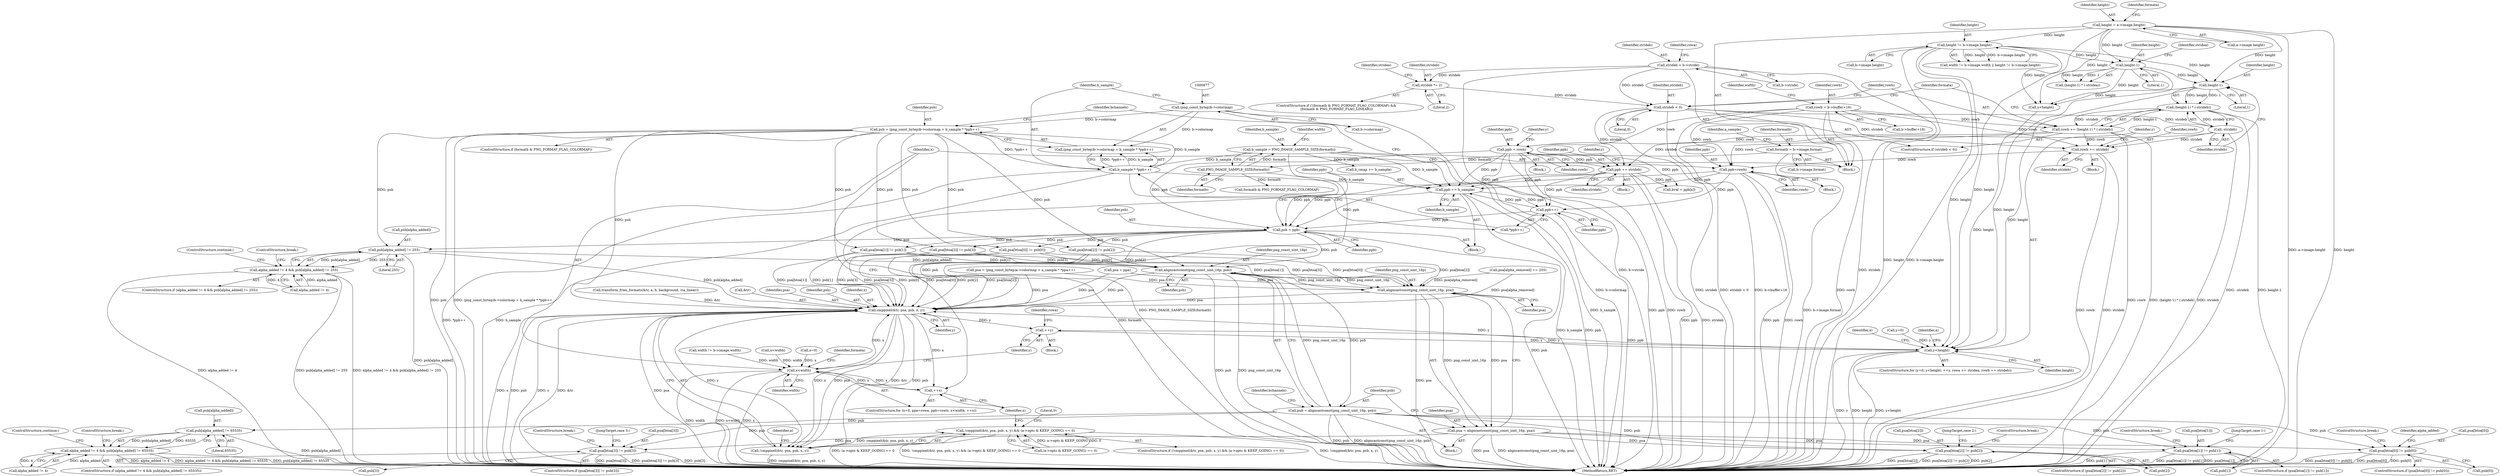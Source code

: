 digraph "0_Android_9d4853418ab2f754c2b63e091c29c5529b8b86ca_27@array" {
"1001047" [label="(Call,psb[alpha_added] != 255)"];
"1000873" [label="(Call,psb = (png_const_bytep)b->colormap + b_sample * *ppb++)"];
"1000876" [label="(Call,(png_const_bytep)b->colormap)"];
"1000881" [label="(Call,b_sample * *ppb++)"];
"1000211" [label="(Call,b_sample = PNG_IMAGE_SAMPLE_SIZE(formatb))"];
"1000213" [label="(Call,PNG_IMAGE_SAMPLE_SIZE(formatb))"];
"1000198" [label="(Call,formatb = b->image.format)"];
"1000888" [label="(Call,psb = ppb)"];
"1000833" [label="(Call,ppb=rowb)"];
"1000817" [label="(Call,rowb += strideb)"];
"1000291" [label="(Call,strideb < 0)"];
"1000152" [label="(Call,strideb = b->stride)"];
"1000275" [label="(Call,strideb *= 2)"];
"1000300" [label="(Call,-strideb)"];
"1000166" [label="(Call,rowb = b->buffer+16)"];
"1000294" [label="(Call,rowb += (height-1) * (-strideb))"];
"1000296" [label="(Call,(height-1) * (-strideb))"];
"1000297" [label="(Call,height-1)"];
"1000285" [label="(Call,height-1)"];
"1000230" [label="(Call,height != b->image.height)"];
"1000182" [label="(Call,height = a->image.height)"];
"1000884" [label="(Call,ppb++)"];
"1000891" [label="(Call,ppb += b_sample)"];
"1000352" [label="(Call,ppb += strideb)"];
"1000329" [label="(Call,ppb = rowb)"];
"1000911" [label="(Call,aligncastconst(png_const_uint_16p, psb))"];
"1000905" [label="(Call,aligncastconst(png_const_uint_16p, psa))"];
"1000903" [label="(Call,pua = aligncastconst(png_const_uint_16p, psa))"];
"1000919" [label="(Call,pua[btoa[3]] != pub[3])"];
"1000931" [label="(Call,pua[btoa[2]] != pub[2])"];
"1000943" [label="(Call,pua[btoa[1]] != pub[1])"];
"1000955" [label="(Call,pua[btoa[0]] != pub[0])"];
"1001059" [label="(Call,cmppixel(&tr, psa, psb, x, y))"];
"1000811" [label="(Call,++y)"];
"1000807" [label="(Call,y<height)"];
"1000839" [label="(Call,++x)"];
"1000836" [label="(Call,x<width)"];
"1001058" [label="(Call,!cmppixel(&tr, psa, psb, x, y))"];
"1001057" [label="(Call,!cmppixel(&tr, psa, psb, x, y) && (a->opts & KEEP_GOING) == 0)"];
"1000909" [label="(Call,pub = aligncastconst(png_const_uint_16p, psb))"];
"1000970" [label="(Call,pub[alpha_added] != 65535)"];
"1000966" [label="(Call,alpha_added != 4 && pub[alpha_added] != 65535)"];
"1001043" [label="(Call,alpha_added != 4 && psb[alpha_added] != 255)"];
"1000224" [label="(Identifier,width)"];
"1000910" [label="(Identifier,pub)"];
"1000890" [label="(Identifier,ppb)"];
"1000827" [label="(Identifier,x)"];
"1000275" [label="(Call,strideb *= 2)"];
"1001058" [label="(Call,!cmppixel(&tr, psa, psb, x, y))"];
"1000277" [label="(Literal,2)"];
"1001052" [label="(ControlStructure,break;)"];
"1000967" [label="(Call,alpha_added != 4)"];
"1001053" [label="(ControlStructure,continue;)"];
"1000810" [label="(Block,)"];
"1000888" [label="(Call,psb = ppb)"];
"1000881" [label="(Call,b_sample * *ppb++)"];
"1000931" [label="(Call,pua[btoa[2]] != pub[2])"];
"1000166" [label="(Call,rowb = b->buffer+16)"];
"1000848" [label="(Call,psa = (png_const_bytep)a->colormap + a_sample * *ppa++)"];
"1000335" [label="(Identifier,y)"];
"1000970" [label="(Call,pub[alpha_added] != 65535)"];
"1000956" [label="(Call,pua[btoa[0]])"];
"1000804" [label="(Call,y=0)"];
"1000815" [label="(Identifier,rowa)"];
"1001057" [label="(Call,!cmppixel(&tr, psa, psb, x, y) && (a->opts & KEEP_GOING) == 0)"];
"1000183" [label="(Identifier,height)"];
"1001069" [label="(Identifier,a)"];
"1000875" [label="(Call,(png_const_bytep)b->colormap + b_sample * *ppb++)"];
"1000213" [label="(Call,PNG_IMAGE_SAMPLE_SIZE(formatb))"];
"1000301" [label="(Identifier,strideb)"];
"1000974" [label="(Literal,65535)"];
"1001008" [label="(Call,psa[btoa[2]] != psb[2])"];
"1000873" [label="(Call,psb = (png_const_bytep)b->colormap + b_sample * *ppb++)"];
"1000918" [label="(ControlStructure,if (pua[btoa[3]] != pub[3]))"];
"1000175" [label="(Identifier,width)"];
"1000952" [label="(ControlStructure,break;)"];
"1000298" [label="(Identifier,height)"];
"1000889" [label="(Identifier,psb)"];
"1000961" [label="(Call,pub[0])"];
"1000876" [label="(Call,(png_const_bytep)b->colormap)"];
"1000297" [label="(Call,height-1)"];
"1000869" [label="(ControlStructure,if (formatb & PNG_FORMAT_FLAG_COLORMAP))"];
"1000996" [label="(Call,psa[btoa[3]] != psb[3])"];
"1000308" [label="(Block,)"];
"1000901" [label="(Block,)"];
"1000836" [label="(Call,x<width)"];
"1000818" [label="(Identifier,rowb)"];
"1000824" [label="(ControlStructure,for (x=0, ppa=rowa, ppb=rowb; x<width; ++x))"];
"1000222" [label="(Call,width != b->image.width || height != b->image.height)"];
"1000819" [label="(Identifier,strideb)"];
"1000199" [label="(Identifier,formatb)"];
"1000813" [label="(Block,)"];
"1001074" [label="(Literal,0)"];
"1000361" [label="(Call,x<width)"];
"1000834" [label="(Identifier,ppb)"];
"1000299" [label="(Literal,1)"];
"1000330" [label="(Identifier,ppb)"];
"1000878" [label="(Call,b->colormap)"];
"1000906" [label="(Identifier,png_const_uint_16p)"];
"1000893" [label="(Identifier,b_sample)"];
"1000329" [label="(Call,ppb = rowb)"];
"1000168" [label="(Call,b->buffer+16)"];
"1000885" [label="(Identifier,ppb)"];
"1000912" [label="(Identifier,png_const_uint_16p)"];
"1001066" [label="(Call,(a->opts & KEEP_GOING) == 0)"];
"1000286" [label="(Identifier,height)"];
"1000811" [label="(Call,++y)"];
"1000152" [label="(Call,strideb = b->stride)"];
"1000884" [label="(Call,ppb++)"];
"1000829" [label="(Block,)"];
"1000212" [label="(Identifier,b_sample)"];
"1000230" [label="(Call,height != b->image.height)"];
"1000159" [label="(Identifier,rowa)"];
"1000198" [label="(Call,formatb = b->image.format)"];
"1000191" [label="(Identifier,formata)"];
"1000975" [label="(ControlStructure,break;)"];
"1000943" [label="(Call,pua[btoa[1]] != pub[1])"];
"1001060" [label="(Call,&tr)"];
"1001062" [label="(Identifier,psa)"];
"1000930" [label="(ControlStructure,if (pua[btoa[2]] != pub[2]))"];
"1000909" [label="(Call,pub = aligncastconst(png_const_uint_16p, psb))"];
"1000826" [label="(Call,x=0)"];
"1000341" [label="(Call,y<height)"];
"1000144" [label="(Block,)"];
"1000954" [label="(ControlStructure,if (pua[btoa[0]] != pub[0]))"];
"1000964" [label="(ControlStructure,break;)"];
"1000937" [label="(Call,pub[2])"];
"1000920" [label="(Call,pua[btoa[3]])"];
"1000352" [label="(Call,ppb += strideb)"];
"1000284" [label="(Call,(height-1) * (-stridea))"];
"1000904" [label="(Identifier,pua)"];
"1000846" [label="(Identifier,formata)"];
"1000883" [label="(Call,*ppb++)"];
"1000153" [label="(Identifier,strideb)"];
"1000300" [label="(Call,-strideb)"];
"1000287" [label="(Literal,1)"];
"1000232" [label="(Call,b->image.height)"];
"1001047" [label="(Call,psb[alpha_added] != 255)"];
"1000154" [label="(Call,b->stride)"];
"1000892" [label="(Identifier,ppb)"];
"1000907" [label="(Identifier,psa)"];
"1000903" [label="(Call,pua = aligncastconst(png_const_uint_16p, psa))"];
"1000928" [label="(ControlStructure,break;)"];
"1000971" [label="(Call,pub[alpha_added])"];
"1000835" [label="(Identifier,rowb)"];
"1000985" [label="(Call,psa[alpha_removed] == 255)"];
"1001063" [label="(Identifier,psb)"];
"1000803" [label="(ControlStructure,for (y=0; y<height; ++y, rowa += stridea, rowb += strideb))"];
"1000919" [label="(Call,pua[btoa[3]] != pub[3])"];
"1000285" [label="(Call,height-1)"];
"1000291" [label="(Call,strideb < 0)"];
"1000891" [label="(Call,ppb += b_sample)"];
"1000200" [label="(Call,b->image.format)"];
"1000968" [label="(Identifier,alpha_added)"];
"1000184" [label="(Call,a->image.height)"];
"1000887" [label="(Block,)"];
"1000966" [label="(Call,alpha_added != 4 && pub[alpha_added] != 65535)"];
"1000342" [label="(Identifier,y)"];
"1000809" [label="(Identifier,height)"];
"1001051" [label="(Literal,255)"];
"1000942" [label="(ControlStructure,if (pua[btoa[1]] != pub[1]))"];
"1000447" [label="(Call,b_cmap += b_sample)"];
"1000292" [label="(Identifier,strideb)"];
"1000269" [label="(Call,formatb & PNG_FORMAT_FLAG_COLORMAP)"];
"1000266" [label="(ControlStructure,if (!(formatb & PNG_FORMAT_FLAG_COLORMAP) &&\n (formatb & PNG_FORMAT_FLAG_LINEAR)))"];
"1000211" [label="(Call,b_sample = PNG_IMAGE_SAMPLE_SIZE(formatb))"];
"1000882" [label="(Identifier,b_sample)"];
"1000949" [label="(Call,pub[1])"];
"1000837" [label="(Identifier,x)"];
"1000808" [label="(Identifier,y)"];
"1000290" [label="(ControlStructure,if (strideb < 0))"];
"1000817" [label="(Call,rowb += strideb)"];
"1000976" [label="(ControlStructure,continue;)"];
"1000293" [label="(Literal,0)"];
"1000223" [label="(Call,width != b->image.width)"];
"1000304" [label="(Identifier,formata)"];
"1001128" [label="(MethodReturn,RET)"];
"1000833" [label="(Call,ppb=rowb)"];
"1000940" [label="(ControlStructure,break;)"];
"1001078" [label="(Identifier,a)"];
"1000874" [label="(Identifier,psb)"];
"1001056" [label="(ControlStructure,if (!cmppixel(&tr, psa, psb, x, y) && (a->opts & KEEP_GOING) == 0))"];
"1000276" [label="(Identifier,strideb)"];
"1000207" [label="(Identifier,a_sample)"];
"1000294" [label="(Call,rowb += (height-1) * (-strideb))"];
"1001044" [label="(Call,alpha_added != 4)"];
"1000289" [label="(Identifier,stridea)"];
"1000280" [label="(Identifier,stridea)"];
"1000348" [label="(Block,)"];
"1000932" [label="(Call,pua[btoa[2]])"];
"1001064" [label="(Identifier,x)"];
"1001042" [label="(ControlStructure,if (alpha_added != 4 && psb[alpha_added] != 255))"];
"1000863" [label="(Call,psa = ppa)"];
"1000368" [label="(Call,bval = ppb[x])"];
"1000925" [label="(Call,pub[3])"];
"1000295" [label="(Identifier,rowb)"];
"1000905" [label="(Call,aligncastconst(png_const_uint_16p, psa))"];
"1000296" [label="(Call,(height-1) * (-strideb))"];
"1000941" [label="(JumpTarget,case 2:)"];
"1000840" [label="(Identifier,x)"];
"1000807" [label="(Call,y<height)"];
"1000929" [label="(JumpTarget,case 3:)"];
"1000247" [label="(Call,transform_from_formats(&tr, a, b, background, via_linear))"];
"1000354" [label="(Identifier,strideb)"];
"1000182" [label="(Call,height = a->image.height)"];
"1001043" [label="(Call,alpha_added != 4 && psb[alpha_added] != 255)"];
"1000911" [label="(Call,aligncastconst(png_const_uint_16p, psb))"];
"1000839" [label="(Call,++x)"];
"1001048" [label="(Call,psb[alpha_added])"];
"1000214" [label="(Identifier,formatb)"];
"1001065" [label="(Identifier,y)"];
"1001059" [label="(Call,cmppixel(&tr, psa, psb, x, y))"];
"1000944" [label="(Call,pua[btoa[1]])"];
"1000955" [label="(Call,pua[btoa[0]] != pub[0])"];
"1000812" [label="(Identifier,y)"];
"1000231" [label="(Identifier,height)"];
"1000915" [label="(Identifier,bchannels)"];
"1000331" [label="(Identifier,rowb)"];
"1001020" [label="(Call,psa[btoa[1]] != psb[1])"];
"1000913" [label="(Identifier,psb)"];
"1000965" [label="(ControlStructure,if (alpha_added != 4 && pub[alpha_added] != 65535))"];
"1000838" [label="(Identifier,width)"];
"1000353" [label="(Identifier,ppb)"];
"1001032" [label="(Call,psa[btoa[0]] != psb[0])"];
"1000167" [label="(Identifier,rowb)"];
"1000895" [label="(Identifier,bchannels)"];
"1000953" [label="(JumpTarget,case 1:)"];
"1001047" -> "1001043"  [label="AST: "];
"1001047" -> "1001051"  [label="CFG: "];
"1001048" -> "1001047"  [label="AST: "];
"1001051" -> "1001047"  [label="AST: "];
"1001043" -> "1001047"  [label="CFG: "];
"1001047" -> "1001128"  [label="DDG: psb[alpha_added]"];
"1001047" -> "1000911"  [label="DDG: psb[alpha_added]"];
"1001047" -> "1001043"  [label="DDG: psb[alpha_added]"];
"1001047" -> "1001043"  [label="DDG: 255"];
"1000873" -> "1001047"  [label="DDG: psb"];
"1000888" -> "1001047"  [label="DDG: psb"];
"1001047" -> "1001059"  [label="DDG: psb[alpha_added]"];
"1000873" -> "1000869"  [label="AST: "];
"1000873" -> "1000875"  [label="CFG: "];
"1000874" -> "1000873"  [label="AST: "];
"1000875" -> "1000873"  [label="AST: "];
"1000895" -> "1000873"  [label="CFG: "];
"1000873" -> "1001128"  [label="DDG: psb"];
"1000873" -> "1001128"  [label="DDG: (png_const_bytep)b->colormap + b_sample * *ppb++"];
"1000876" -> "1000873"  [label="DDG: b->colormap"];
"1000881" -> "1000873"  [label="DDG: b_sample"];
"1000881" -> "1000873"  [label="DDG: *ppb++"];
"1000873" -> "1000911"  [label="DDG: psb"];
"1000873" -> "1000996"  [label="DDG: psb"];
"1000873" -> "1001008"  [label="DDG: psb"];
"1000873" -> "1001020"  [label="DDG: psb"];
"1000873" -> "1001032"  [label="DDG: psb"];
"1000873" -> "1001059"  [label="DDG: psb"];
"1000876" -> "1000875"  [label="AST: "];
"1000876" -> "1000878"  [label="CFG: "];
"1000877" -> "1000876"  [label="AST: "];
"1000878" -> "1000876"  [label="AST: "];
"1000882" -> "1000876"  [label="CFG: "];
"1000876" -> "1001128"  [label="DDG: b->colormap"];
"1000876" -> "1000875"  [label="DDG: b->colormap"];
"1000881" -> "1000875"  [label="AST: "];
"1000881" -> "1000883"  [label="CFG: "];
"1000882" -> "1000881"  [label="AST: "];
"1000883" -> "1000881"  [label="AST: "];
"1000875" -> "1000881"  [label="CFG: "];
"1000881" -> "1001128"  [label="DDG: *ppb++"];
"1000881" -> "1001128"  [label="DDG: b_sample"];
"1000881" -> "1000875"  [label="DDG: b_sample"];
"1000881" -> "1000875"  [label="DDG: *ppb++"];
"1000211" -> "1000881"  [label="DDG: b_sample"];
"1000881" -> "1000891"  [label="DDG: b_sample"];
"1000211" -> "1000144"  [label="AST: "];
"1000211" -> "1000213"  [label="CFG: "];
"1000212" -> "1000211"  [label="AST: "];
"1000213" -> "1000211"  [label="AST: "];
"1000224" -> "1000211"  [label="CFG: "];
"1000211" -> "1001128"  [label="DDG: b_sample"];
"1000211" -> "1001128"  [label="DDG: PNG_IMAGE_SAMPLE_SIZE(formatb)"];
"1000213" -> "1000211"  [label="DDG: formatb"];
"1000211" -> "1000447"  [label="DDG: b_sample"];
"1000211" -> "1000891"  [label="DDG: b_sample"];
"1000213" -> "1000214"  [label="CFG: "];
"1000214" -> "1000213"  [label="AST: "];
"1000213" -> "1001128"  [label="DDG: formatb"];
"1000198" -> "1000213"  [label="DDG: formatb"];
"1000213" -> "1000269"  [label="DDG: formatb"];
"1000198" -> "1000144"  [label="AST: "];
"1000198" -> "1000200"  [label="CFG: "];
"1000199" -> "1000198"  [label="AST: "];
"1000200" -> "1000198"  [label="AST: "];
"1000207" -> "1000198"  [label="CFG: "];
"1000198" -> "1001128"  [label="DDG: b->image.format"];
"1000888" -> "1000887"  [label="AST: "];
"1000888" -> "1000890"  [label="CFG: "];
"1000889" -> "1000888"  [label="AST: "];
"1000890" -> "1000888"  [label="AST: "];
"1000892" -> "1000888"  [label="CFG: "];
"1000888" -> "1001128"  [label="DDG: psb"];
"1000833" -> "1000888"  [label="DDG: ppb"];
"1000884" -> "1000888"  [label="DDG: ppb"];
"1000891" -> "1000888"  [label="DDG: ppb"];
"1000352" -> "1000888"  [label="DDG: ppb"];
"1000329" -> "1000888"  [label="DDG: ppb"];
"1000888" -> "1000911"  [label="DDG: psb"];
"1000888" -> "1000996"  [label="DDG: psb"];
"1000888" -> "1001008"  [label="DDG: psb"];
"1000888" -> "1001020"  [label="DDG: psb"];
"1000888" -> "1001032"  [label="DDG: psb"];
"1000888" -> "1001059"  [label="DDG: psb"];
"1000833" -> "1000829"  [label="AST: "];
"1000833" -> "1000835"  [label="CFG: "];
"1000834" -> "1000833"  [label="AST: "];
"1000835" -> "1000833"  [label="AST: "];
"1000837" -> "1000833"  [label="CFG: "];
"1000833" -> "1001128"  [label="DDG: ppb"];
"1000833" -> "1001128"  [label="DDG: rowb"];
"1000817" -> "1000833"  [label="DDG: rowb"];
"1000166" -> "1000833"  [label="DDG: rowb"];
"1000294" -> "1000833"  [label="DDG: rowb"];
"1000833" -> "1000884"  [label="DDG: ppb"];
"1000833" -> "1000891"  [label="DDG: ppb"];
"1000817" -> "1000813"  [label="AST: "];
"1000817" -> "1000819"  [label="CFG: "];
"1000818" -> "1000817"  [label="AST: "];
"1000819" -> "1000817"  [label="AST: "];
"1000808" -> "1000817"  [label="CFG: "];
"1000817" -> "1001128"  [label="DDG: rowb"];
"1000817" -> "1001128"  [label="DDG: strideb"];
"1000291" -> "1000817"  [label="DDG: strideb"];
"1000300" -> "1000817"  [label="DDG: strideb"];
"1000166" -> "1000817"  [label="DDG: rowb"];
"1000294" -> "1000817"  [label="DDG: rowb"];
"1000291" -> "1000290"  [label="AST: "];
"1000291" -> "1000293"  [label="CFG: "];
"1000292" -> "1000291"  [label="AST: "];
"1000293" -> "1000291"  [label="AST: "];
"1000295" -> "1000291"  [label="CFG: "];
"1000304" -> "1000291"  [label="CFG: "];
"1000291" -> "1001128"  [label="DDG: strideb < 0"];
"1000291" -> "1001128"  [label="DDG: strideb"];
"1000152" -> "1000291"  [label="DDG: strideb"];
"1000275" -> "1000291"  [label="DDG: strideb"];
"1000291" -> "1000300"  [label="DDG: strideb"];
"1000291" -> "1000352"  [label="DDG: strideb"];
"1000152" -> "1000144"  [label="AST: "];
"1000152" -> "1000154"  [label="CFG: "];
"1000153" -> "1000152"  [label="AST: "];
"1000154" -> "1000152"  [label="AST: "];
"1000159" -> "1000152"  [label="CFG: "];
"1000152" -> "1001128"  [label="DDG: strideb"];
"1000152" -> "1001128"  [label="DDG: b->stride"];
"1000152" -> "1000275"  [label="DDG: strideb"];
"1000275" -> "1000266"  [label="AST: "];
"1000275" -> "1000277"  [label="CFG: "];
"1000276" -> "1000275"  [label="AST: "];
"1000277" -> "1000275"  [label="AST: "];
"1000280" -> "1000275"  [label="CFG: "];
"1000300" -> "1000296"  [label="AST: "];
"1000300" -> "1000301"  [label="CFG: "];
"1000301" -> "1000300"  [label="AST: "];
"1000296" -> "1000300"  [label="CFG: "];
"1000300" -> "1001128"  [label="DDG: strideb"];
"1000300" -> "1000296"  [label="DDG: strideb"];
"1000300" -> "1000352"  [label="DDG: strideb"];
"1000166" -> "1000144"  [label="AST: "];
"1000166" -> "1000168"  [label="CFG: "];
"1000167" -> "1000166"  [label="AST: "];
"1000168" -> "1000166"  [label="AST: "];
"1000175" -> "1000166"  [label="CFG: "];
"1000166" -> "1001128"  [label="DDG: b->buffer+16"];
"1000166" -> "1001128"  [label="DDG: rowb"];
"1000166" -> "1000294"  [label="DDG: rowb"];
"1000166" -> "1000329"  [label="DDG: rowb"];
"1000294" -> "1000290"  [label="AST: "];
"1000294" -> "1000296"  [label="CFG: "];
"1000295" -> "1000294"  [label="AST: "];
"1000296" -> "1000294"  [label="AST: "];
"1000304" -> "1000294"  [label="CFG: "];
"1000294" -> "1001128"  [label="DDG: (height-1) * (-strideb)"];
"1000294" -> "1001128"  [label="DDG: rowb"];
"1000296" -> "1000294"  [label="DDG: height-1"];
"1000296" -> "1000294"  [label="DDG: -strideb"];
"1000294" -> "1000329"  [label="DDG: rowb"];
"1000297" -> "1000296"  [label="AST: "];
"1000296" -> "1001128"  [label="DDG: -strideb"];
"1000296" -> "1001128"  [label="DDG: height-1"];
"1000297" -> "1000296"  [label="DDG: height"];
"1000297" -> "1000296"  [label="DDG: 1"];
"1000297" -> "1000299"  [label="CFG: "];
"1000298" -> "1000297"  [label="AST: "];
"1000299" -> "1000297"  [label="AST: "];
"1000301" -> "1000297"  [label="CFG: "];
"1000285" -> "1000297"  [label="DDG: height"];
"1000230" -> "1000297"  [label="DDG: height"];
"1000182" -> "1000297"  [label="DDG: height"];
"1000297" -> "1000341"  [label="DDG: height"];
"1000297" -> "1000807"  [label="DDG: height"];
"1000285" -> "1000284"  [label="AST: "];
"1000285" -> "1000287"  [label="CFG: "];
"1000286" -> "1000285"  [label="AST: "];
"1000287" -> "1000285"  [label="AST: "];
"1000289" -> "1000285"  [label="CFG: "];
"1000285" -> "1000284"  [label="DDG: height"];
"1000285" -> "1000284"  [label="DDG: 1"];
"1000230" -> "1000285"  [label="DDG: height"];
"1000182" -> "1000285"  [label="DDG: height"];
"1000285" -> "1000341"  [label="DDG: height"];
"1000285" -> "1000807"  [label="DDG: height"];
"1000230" -> "1000222"  [label="AST: "];
"1000230" -> "1000232"  [label="CFG: "];
"1000231" -> "1000230"  [label="AST: "];
"1000232" -> "1000230"  [label="AST: "];
"1000222" -> "1000230"  [label="CFG: "];
"1000230" -> "1001128"  [label="DDG: height"];
"1000230" -> "1001128"  [label="DDG: b->image.height"];
"1000230" -> "1000222"  [label="DDG: height"];
"1000230" -> "1000222"  [label="DDG: b->image.height"];
"1000182" -> "1000230"  [label="DDG: height"];
"1000230" -> "1000341"  [label="DDG: height"];
"1000230" -> "1000807"  [label="DDG: height"];
"1000182" -> "1000144"  [label="AST: "];
"1000182" -> "1000184"  [label="CFG: "];
"1000183" -> "1000182"  [label="AST: "];
"1000184" -> "1000182"  [label="AST: "];
"1000191" -> "1000182"  [label="CFG: "];
"1000182" -> "1001128"  [label="DDG: a->image.height"];
"1000182" -> "1001128"  [label="DDG: height"];
"1000182" -> "1000341"  [label="DDG: height"];
"1000182" -> "1000807"  [label="DDG: height"];
"1000884" -> "1000883"  [label="AST: "];
"1000884" -> "1000885"  [label="CFG: "];
"1000885" -> "1000884"  [label="AST: "];
"1000883" -> "1000884"  [label="CFG: "];
"1000884" -> "1001128"  [label="DDG: ppb"];
"1000891" -> "1000884"  [label="DDG: ppb"];
"1000352" -> "1000884"  [label="DDG: ppb"];
"1000329" -> "1000884"  [label="DDG: ppb"];
"1000884" -> "1000891"  [label="DDG: ppb"];
"1000891" -> "1000887"  [label="AST: "];
"1000891" -> "1000893"  [label="CFG: "];
"1000892" -> "1000891"  [label="AST: "];
"1000893" -> "1000891"  [label="AST: "];
"1000895" -> "1000891"  [label="CFG: "];
"1000891" -> "1001128"  [label="DDG: b_sample"];
"1000891" -> "1001128"  [label="DDG: ppb"];
"1000352" -> "1000891"  [label="DDG: ppb"];
"1000329" -> "1000891"  [label="DDG: ppb"];
"1000352" -> "1000348"  [label="AST: "];
"1000352" -> "1000354"  [label="CFG: "];
"1000353" -> "1000352"  [label="AST: "];
"1000354" -> "1000352"  [label="AST: "];
"1000342" -> "1000352"  [label="CFG: "];
"1000352" -> "1001128"  [label="DDG: ppb"];
"1000352" -> "1001128"  [label="DDG: strideb"];
"1000329" -> "1000352"  [label="DDG: ppb"];
"1000352" -> "1000368"  [label="DDG: ppb"];
"1000329" -> "1000308"  [label="AST: "];
"1000329" -> "1000331"  [label="CFG: "];
"1000330" -> "1000329"  [label="AST: "];
"1000331" -> "1000329"  [label="AST: "];
"1000335" -> "1000329"  [label="CFG: "];
"1000329" -> "1001128"  [label="DDG: rowb"];
"1000329" -> "1001128"  [label="DDG: ppb"];
"1000329" -> "1000368"  [label="DDG: ppb"];
"1000911" -> "1000909"  [label="AST: "];
"1000911" -> "1000913"  [label="CFG: "];
"1000912" -> "1000911"  [label="AST: "];
"1000913" -> "1000911"  [label="AST: "];
"1000909" -> "1000911"  [label="CFG: "];
"1000911" -> "1001128"  [label="DDG: png_const_uint_16p"];
"1000911" -> "1001128"  [label="DDG: psb"];
"1000911" -> "1000905"  [label="DDG: png_const_uint_16p"];
"1000911" -> "1000909"  [label="DDG: png_const_uint_16p"];
"1000911" -> "1000909"  [label="DDG: psb"];
"1000905" -> "1000911"  [label="DDG: png_const_uint_16p"];
"1001020" -> "1000911"  [label="DDG: psb[1]"];
"1001032" -> "1000911"  [label="DDG: psb[0]"];
"1000996" -> "1000911"  [label="DDG: psb[3]"];
"1001008" -> "1000911"  [label="DDG: psb[2]"];
"1000911" -> "1001059"  [label="DDG: psb"];
"1000905" -> "1000903"  [label="AST: "];
"1000905" -> "1000907"  [label="CFG: "];
"1000906" -> "1000905"  [label="AST: "];
"1000907" -> "1000905"  [label="AST: "];
"1000903" -> "1000905"  [label="CFG: "];
"1000905" -> "1001128"  [label="DDG: psa"];
"1000905" -> "1000903"  [label="DDG: png_const_uint_16p"];
"1000905" -> "1000903"  [label="DDG: psa"];
"1000848" -> "1000905"  [label="DDG: psa"];
"1001020" -> "1000905"  [label="DDG: psa[btoa[1]]"];
"1001008" -> "1000905"  [label="DDG: psa[btoa[2]]"];
"1001032" -> "1000905"  [label="DDG: psa[btoa[0]]"];
"1000985" -> "1000905"  [label="DDG: psa[alpha_removed]"];
"1000996" -> "1000905"  [label="DDG: psa[btoa[3]]"];
"1000863" -> "1000905"  [label="DDG: psa"];
"1000905" -> "1001059"  [label="DDG: psa"];
"1000903" -> "1000901"  [label="AST: "];
"1000904" -> "1000903"  [label="AST: "];
"1000910" -> "1000903"  [label="CFG: "];
"1000903" -> "1001128"  [label="DDG: pua"];
"1000903" -> "1001128"  [label="DDG: aligncastconst(png_const_uint_16p, psa)"];
"1000903" -> "1000919"  [label="DDG: pua"];
"1000903" -> "1000931"  [label="DDG: pua"];
"1000903" -> "1000943"  [label="DDG: pua"];
"1000903" -> "1000955"  [label="DDG: pua"];
"1000919" -> "1000918"  [label="AST: "];
"1000919" -> "1000925"  [label="CFG: "];
"1000920" -> "1000919"  [label="AST: "];
"1000925" -> "1000919"  [label="AST: "];
"1000928" -> "1000919"  [label="CFG: "];
"1000929" -> "1000919"  [label="CFG: "];
"1000919" -> "1001128"  [label="DDG: pua[btoa[3]]"];
"1000919" -> "1001128"  [label="DDG: pua[btoa[3]] != pub[3]"];
"1000919" -> "1001128"  [label="DDG: pub[3]"];
"1000909" -> "1000919"  [label="DDG: pub"];
"1000931" -> "1000930"  [label="AST: "];
"1000931" -> "1000937"  [label="CFG: "];
"1000932" -> "1000931"  [label="AST: "];
"1000937" -> "1000931"  [label="AST: "];
"1000940" -> "1000931"  [label="CFG: "];
"1000941" -> "1000931"  [label="CFG: "];
"1000931" -> "1001128"  [label="DDG: pub[2]"];
"1000931" -> "1001128"  [label="DDG: pua[btoa[2]]"];
"1000931" -> "1001128"  [label="DDG: pua[btoa[2]] != pub[2]"];
"1000909" -> "1000931"  [label="DDG: pub"];
"1000943" -> "1000942"  [label="AST: "];
"1000943" -> "1000949"  [label="CFG: "];
"1000944" -> "1000943"  [label="AST: "];
"1000949" -> "1000943"  [label="AST: "];
"1000952" -> "1000943"  [label="CFG: "];
"1000953" -> "1000943"  [label="CFG: "];
"1000943" -> "1001128"  [label="DDG: pua[btoa[1]] != pub[1]"];
"1000943" -> "1001128"  [label="DDG: pua[btoa[1]]"];
"1000943" -> "1001128"  [label="DDG: pub[1]"];
"1000909" -> "1000943"  [label="DDG: pub"];
"1000955" -> "1000954"  [label="AST: "];
"1000955" -> "1000961"  [label="CFG: "];
"1000956" -> "1000955"  [label="AST: "];
"1000961" -> "1000955"  [label="AST: "];
"1000964" -> "1000955"  [label="CFG: "];
"1000968" -> "1000955"  [label="CFG: "];
"1000955" -> "1001128"  [label="DDG: pub[0]"];
"1000955" -> "1001128"  [label="DDG: pua[btoa[0]] != pub[0]"];
"1000955" -> "1001128"  [label="DDG: pua[btoa[0]]"];
"1000909" -> "1000955"  [label="DDG: pub"];
"1001059" -> "1001058"  [label="AST: "];
"1001059" -> "1001065"  [label="CFG: "];
"1001060" -> "1001059"  [label="AST: "];
"1001062" -> "1001059"  [label="AST: "];
"1001063" -> "1001059"  [label="AST: "];
"1001064" -> "1001059"  [label="AST: "];
"1001065" -> "1001059"  [label="AST: "];
"1001058" -> "1001059"  [label="CFG: "];
"1001059" -> "1001128"  [label="DDG: psa"];
"1001059" -> "1001128"  [label="DDG: x"];
"1001059" -> "1001128"  [label="DDG: psb"];
"1001059" -> "1001128"  [label="DDG: y"];
"1001059" -> "1001128"  [label="DDG: &tr"];
"1001059" -> "1000811"  [label="DDG: y"];
"1001059" -> "1000839"  [label="DDG: x"];
"1001059" -> "1001058"  [label="DDG: y"];
"1001059" -> "1001058"  [label="DDG: x"];
"1001059" -> "1001058"  [label="DDG: psb"];
"1001059" -> "1001058"  [label="DDG: psa"];
"1001059" -> "1001058"  [label="DDG: &tr"];
"1000247" -> "1001059"  [label="DDG: &tr"];
"1000848" -> "1001059"  [label="DDG: psa"];
"1001020" -> "1001059"  [label="DDG: psa[btoa[1]]"];
"1001020" -> "1001059"  [label="DDG: psb[1]"];
"1001008" -> "1001059"  [label="DDG: psa[btoa[2]]"];
"1001008" -> "1001059"  [label="DDG: psb[2]"];
"1001032" -> "1001059"  [label="DDG: psa[btoa[0]]"];
"1001032" -> "1001059"  [label="DDG: psb[0]"];
"1000985" -> "1001059"  [label="DDG: psa[alpha_removed]"];
"1000996" -> "1001059"  [label="DDG: psa[btoa[3]]"];
"1000996" -> "1001059"  [label="DDG: psb[3]"];
"1000863" -> "1001059"  [label="DDG: psa"];
"1000836" -> "1001059"  [label="DDG: x"];
"1000807" -> "1001059"  [label="DDG: y"];
"1000811" -> "1000810"  [label="AST: "];
"1000811" -> "1000812"  [label="CFG: "];
"1000812" -> "1000811"  [label="AST: "];
"1000815" -> "1000811"  [label="CFG: "];
"1000811" -> "1000807"  [label="DDG: y"];
"1000807" -> "1000811"  [label="DDG: y"];
"1000807" -> "1000803"  [label="AST: "];
"1000807" -> "1000809"  [label="CFG: "];
"1000808" -> "1000807"  [label="AST: "];
"1000809" -> "1000807"  [label="AST: "];
"1000827" -> "1000807"  [label="CFG: "];
"1001078" -> "1000807"  [label="CFG: "];
"1000807" -> "1001128"  [label="DDG: y<height"];
"1000807" -> "1001128"  [label="DDG: y"];
"1000807" -> "1001128"  [label="DDG: height"];
"1000804" -> "1000807"  [label="DDG: y"];
"1000341" -> "1000807"  [label="DDG: height"];
"1000839" -> "1000824"  [label="AST: "];
"1000839" -> "1000840"  [label="CFG: "];
"1000840" -> "1000839"  [label="AST: "];
"1000837" -> "1000839"  [label="CFG: "];
"1000839" -> "1000836"  [label="DDG: x"];
"1000836" -> "1000839"  [label="DDG: x"];
"1000836" -> "1000824"  [label="AST: "];
"1000836" -> "1000838"  [label="CFG: "];
"1000837" -> "1000836"  [label="AST: "];
"1000838" -> "1000836"  [label="AST: "];
"1000846" -> "1000836"  [label="CFG: "];
"1000812" -> "1000836"  [label="CFG: "];
"1000836" -> "1001128"  [label="DDG: width"];
"1000836" -> "1001128"  [label="DDG: x<width"];
"1000836" -> "1001128"  [label="DDG: x"];
"1000826" -> "1000836"  [label="DDG: x"];
"1000361" -> "1000836"  [label="DDG: width"];
"1000223" -> "1000836"  [label="DDG: width"];
"1001058" -> "1001057"  [label="AST: "];
"1001069" -> "1001058"  [label="CFG: "];
"1001057" -> "1001058"  [label="CFG: "];
"1001058" -> "1001128"  [label="DDG: cmppixel(&tr, psa, psb, x, y)"];
"1001058" -> "1001057"  [label="DDG: cmppixel(&tr, psa, psb, x, y)"];
"1001057" -> "1001056"  [label="AST: "];
"1001057" -> "1001066"  [label="CFG: "];
"1001066" -> "1001057"  [label="AST: "];
"1001074" -> "1001057"  [label="CFG: "];
"1000840" -> "1001057"  [label="CFG: "];
"1001057" -> "1001128"  [label="DDG: (a->opts & KEEP_GOING) == 0"];
"1001057" -> "1001128"  [label="DDG: !cmppixel(&tr, psa, psb, x, y) && (a->opts & KEEP_GOING) == 0"];
"1001057" -> "1001128"  [label="DDG: !cmppixel(&tr, psa, psb, x, y)"];
"1001066" -> "1001057"  [label="DDG: a->opts & KEEP_GOING"];
"1001066" -> "1001057"  [label="DDG: 0"];
"1000909" -> "1000901"  [label="AST: "];
"1000910" -> "1000909"  [label="AST: "];
"1000915" -> "1000909"  [label="CFG: "];
"1000909" -> "1001128"  [label="DDG: aligncastconst(png_const_uint_16p, psb)"];
"1000909" -> "1001128"  [label="DDG: pub"];
"1000909" -> "1000970"  [label="DDG: pub"];
"1000970" -> "1000966"  [label="AST: "];
"1000970" -> "1000974"  [label="CFG: "];
"1000971" -> "1000970"  [label="AST: "];
"1000974" -> "1000970"  [label="AST: "];
"1000966" -> "1000970"  [label="CFG: "];
"1000970" -> "1001128"  [label="DDG: pub[alpha_added]"];
"1000970" -> "1000966"  [label="DDG: pub[alpha_added]"];
"1000970" -> "1000966"  [label="DDG: 65535"];
"1000966" -> "1000965"  [label="AST: "];
"1000966" -> "1000967"  [label="CFG: "];
"1000967" -> "1000966"  [label="AST: "];
"1000975" -> "1000966"  [label="CFG: "];
"1000976" -> "1000966"  [label="CFG: "];
"1000966" -> "1001128"  [label="DDG: alpha_added != 4"];
"1000966" -> "1001128"  [label="DDG: alpha_added != 4 && pub[alpha_added] != 65535"];
"1000966" -> "1001128"  [label="DDG: pub[alpha_added] != 65535"];
"1000967" -> "1000966"  [label="DDG: alpha_added"];
"1000967" -> "1000966"  [label="DDG: 4"];
"1001043" -> "1001042"  [label="AST: "];
"1001043" -> "1001044"  [label="CFG: "];
"1001044" -> "1001043"  [label="AST: "];
"1001052" -> "1001043"  [label="CFG: "];
"1001053" -> "1001043"  [label="CFG: "];
"1001043" -> "1001128"  [label="DDG: alpha_added != 4"];
"1001043" -> "1001128"  [label="DDG: psb[alpha_added] != 255"];
"1001043" -> "1001128"  [label="DDG: alpha_added != 4 && psb[alpha_added] != 255"];
"1001044" -> "1001043"  [label="DDG: alpha_added"];
"1001044" -> "1001043"  [label="DDG: 4"];
}
